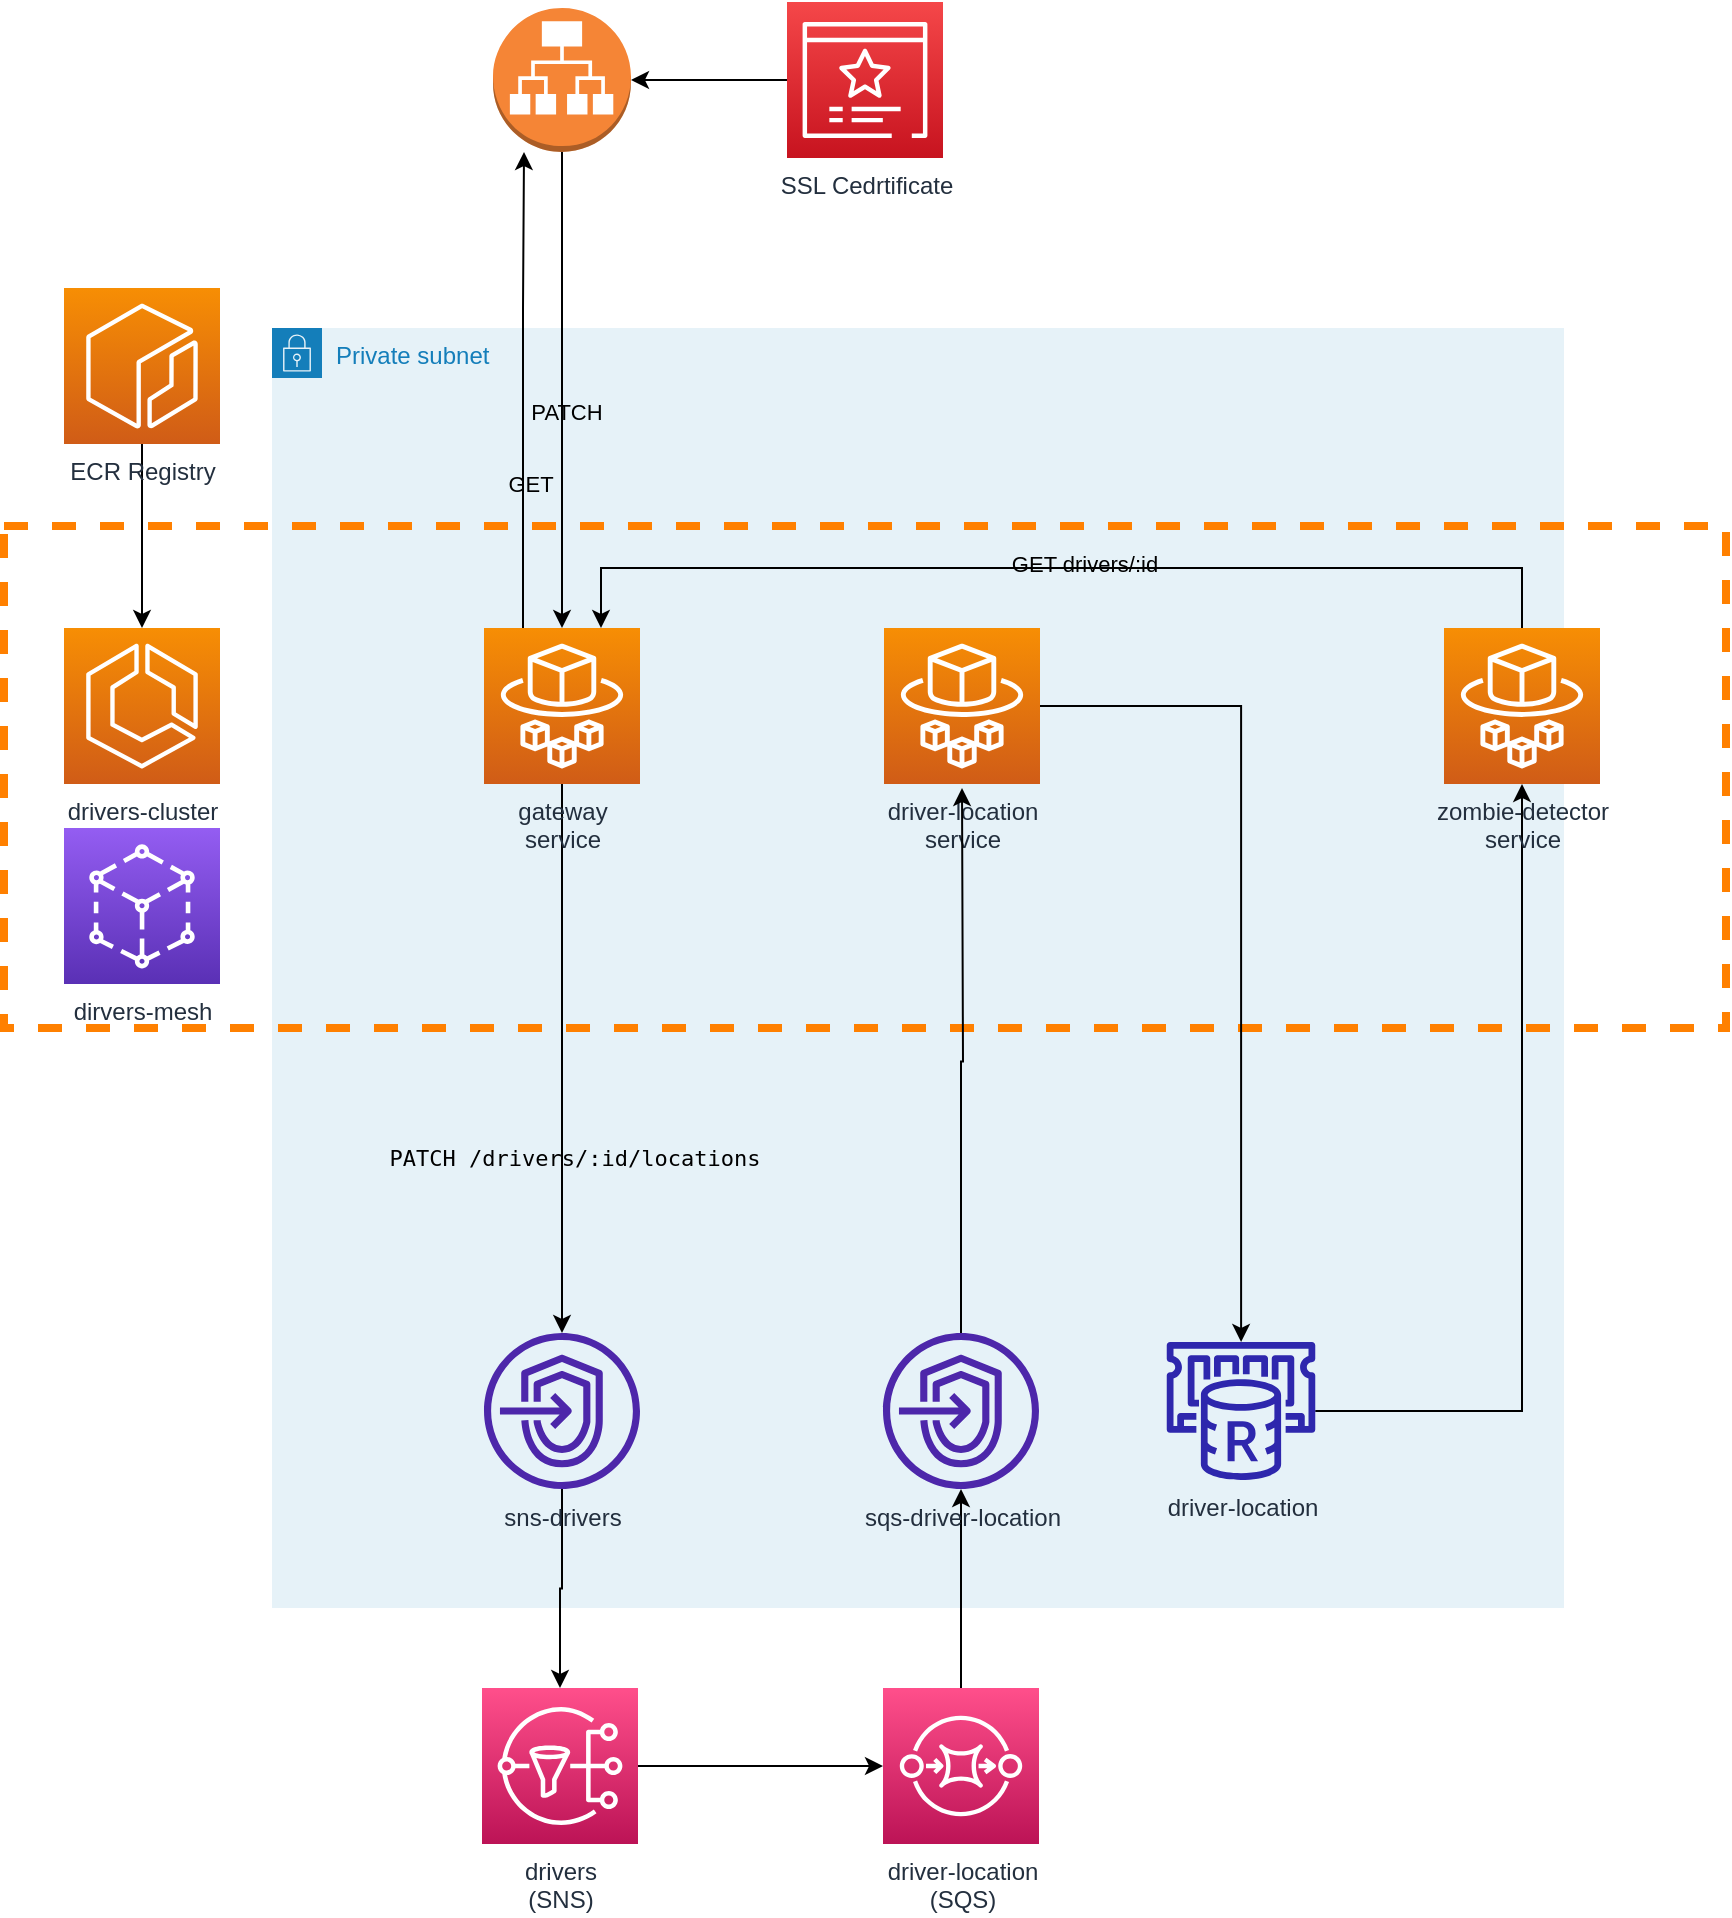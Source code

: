 <mxfile version="15.7.3" type="device"><diagram id="cBBe7j1UqqxlNuXo7ruj" name="Page-1"><mxGraphModel dx="1225" dy="707" grid="1" gridSize="10" guides="1" tooltips="1" connect="1" arrows="1" fold="1" page="1" pageScale="1" pageWidth="827" pageHeight="1169" math="0" shadow="0"><root><mxCell id="0"/><mxCell id="1" parent="0"/><mxCell id="MvslXoUY-L9SatfHniy5-2" value="Private subnet" style="points=[[0,0],[0.25,0],[0.5,0],[0.75,0],[1,0],[1,0.25],[1,0.5],[1,0.75],[1,1],[0.75,1],[0.5,1],[0.25,1],[0,1],[0,0.75],[0,0.5],[0,0.25]];outlineConnect=0;gradientColor=none;html=1;whiteSpace=wrap;fontSize=12;fontStyle=0;shape=mxgraph.aws4.group;grIcon=mxgraph.aws4.group_security_group;grStroke=0;strokeColor=#147EBA;fillColor=#E6F2F8;verticalAlign=top;align=left;spacingLeft=30;fontColor=#147EBA;dashed=0;" vertex="1" parent="1"><mxGeometry x="284" y="290" width="646" height="640" as="geometry"/></mxCell><mxCell id="MvslXoUY-L9SatfHniy5-25" value="" style="rounded=0;whiteSpace=wrap;html=1;labelBackgroundColor=none;fillColor=none;dashed=1;strokeWidth=4;strokeColor=#FF8000;" vertex="1" parent="1"><mxGeometry x="150" y="389" width="861" height="251" as="geometry"/></mxCell><mxCell id="MvslXoUY-L9SatfHniy5-21" style="edgeStyle=orthogonalEdgeStyle;rounded=0;orthogonalLoop=1;jettySize=auto;html=1;exitX=0.25;exitY=0;exitDx=0;exitDy=0;exitPerimeter=0;" edge="1" parent="1" source="MvslXoUY-L9SatfHniy5-1" target="MvslXoUY-L9SatfHniy5-3"><mxGeometry relative="1" as="geometry"><Array as="points"><mxPoint x="410" y="280"/><mxPoint x="410" y="280"/></Array></mxGeometry></mxCell><mxCell id="MvslXoUY-L9SatfHniy5-22" value="GET" style="edgeLabel;html=1;align=center;verticalAlign=middle;resizable=0;points=[];labelBackgroundColor=none;" vertex="1" connectable="0" parent="MvslXoUY-L9SatfHniy5-21"><mxGeometry x="-0.394" y="-2" relative="1" as="geometry"><mxPoint x="1" as="offset"/></mxGeometry></mxCell><mxCell id="MvslXoUY-L9SatfHniy5-32" style="edgeStyle=orthogonalEdgeStyle;rounded=0;orthogonalLoop=1;jettySize=auto;html=1;" edge="1" parent="1" source="MvslXoUY-L9SatfHniy5-1" target="MvslXoUY-L9SatfHniy5-28"><mxGeometry relative="1" as="geometry"/></mxCell><mxCell id="MvslXoUY-L9SatfHniy5-34" value="&lt;code&gt;PATCH /drivers/:id/locations&lt;/code&gt;" style="edgeLabel;html=1;align=center;verticalAlign=middle;resizable=0;points=[];labelBackgroundColor=none;" vertex="1" connectable="0" parent="MvslXoUY-L9SatfHniy5-32"><mxGeometry x="0.362" y="6" relative="1" as="geometry"><mxPoint as="offset"/></mxGeometry></mxCell><mxCell id="MvslXoUY-L9SatfHniy5-1" value="&lt;div&gt;gateway&lt;/div&gt;&lt;div&gt;service&lt;/div&gt;" style="sketch=0;points=[[0,0,0],[0.25,0,0],[0.5,0,0],[0.75,0,0],[1,0,0],[0,1,0],[0.25,1,0],[0.5,1,0],[0.75,1,0],[1,1,0],[0,0.25,0],[0,0.5,0],[0,0.75,0],[1,0.25,0],[1,0.5,0],[1,0.75,0]];outlineConnect=0;fontColor=#232F3E;gradientColor=#F78E04;gradientDirection=north;fillColor=#D05C17;strokeColor=#ffffff;dashed=0;verticalLabelPosition=bottom;verticalAlign=top;align=center;html=1;fontSize=12;fontStyle=0;aspect=fixed;shape=mxgraph.aws4.resourceIcon;resIcon=mxgraph.aws4.fargate;" vertex="1" parent="1"><mxGeometry x="390" y="440" width="78" height="78" as="geometry"/></mxCell><mxCell id="MvslXoUY-L9SatfHniy5-4" style="edgeStyle=orthogonalEdgeStyle;rounded=0;orthogonalLoop=1;jettySize=auto;html=1;" edge="1" parent="1" source="MvslXoUY-L9SatfHniy5-3" target="MvslXoUY-L9SatfHniy5-1"><mxGeometry relative="1" as="geometry"/></mxCell><mxCell id="MvslXoUY-L9SatfHniy5-20" value="PATCH" style="edgeLabel;html=1;align=center;verticalAlign=middle;resizable=0;points=[];labelBackgroundColor=none;" vertex="1" connectable="0" parent="MvslXoUY-L9SatfHniy5-4"><mxGeometry x="0.093" y="2" relative="1" as="geometry"><mxPoint as="offset"/></mxGeometry></mxCell><mxCell id="MvslXoUY-L9SatfHniy5-3" value="" style="outlineConnect=0;dashed=0;verticalLabelPosition=bottom;verticalAlign=top;align=center;html=1;shape=mxgraph.aws3.application_load_balancer;fillColor=#F58536;gradientColor=none;" vertex="1" parent="1"><mxGeometry x="394.5" y="130" width="69" height="72" as="geometry"/></mxCell><mxCell id="MvslXoUY-L9SatfHniy5-8" style="edgeStyle=orthogonalEdgeStyle;rounded=0;orthogonalLoop=1;jettySize=auto;html=1;" edge="1" parent="1" source="MvslXoUY-L9SatfHniy5-5" target="MvslXoUY-L9SatfHniy5-7"><mxGeometry relative="1" as="geometry"/></mxCell><mxCell id="MvslXoUY-L9SatfHniy5-5" value="&lt;div&gt;drivers&lt;/div&gt;&lt;div&gt;(SNS)&lt;br&gt;&lt;/div&gt;" style="sketch=0;points=[[0,0,0],[0.25,0,0],[0.5,0,0],[0.75,0,0],[1,0,0],[0,1,0],[0.25,1,0],[0.5,1,0],[0.75,1,0],[1,1,0],[0,0.25,0],[0,0.5,0],[0,0.75,0],[1,0.25,0],[1,0.5,0],[1,0.75,0]];outlineConnect=0;fontColor=#232F3E;gradientColor=#FF4F8B;gradientDirection=north;fillColor=#BC1356;strokeColor=#ffffff;dashed=0;verticalLabelPosition=bottom;verticalAlign=top;align=center;html=1;fontSize=12;fontStyle=0;aspect=fixed;shape=mxgraph.aws4.resourceIcon;resIcon=mxgraph.aws4.sns;" vertex="1" parent="1"><mxGeometry x="389" y="970" width="78" height="78" as="geometry"/></mxCell><mxCell id="MvslXoUY-L9SatfHniy5-12" style="edgeStyle=orthogonalEdgeStyle;rounded=0;orthogonalLoop=1;jettySize=auto;html=1;" edge="1" parent="1" source="MvslXoUY-L9SatfHniy5-6" target="MvslXoUY-L9SatfHniy5-11"><mxGeometry relative="1" as="geometry"/></mxCell><mxCell id="MvslXoUY-L9SatfHniy5-6" value="&lt;div&gt;driver-location&lt;/div&gt;&lt;div&gt;service&lt;br&gt;&lt;/div&gt;" style="sketch=0;points=[[0,0,0],[0.25,0,0],[0.5,0,0],[0.75,0,0],[1,0,0],[0,1,0],[0.25,1,0],[0.5,1,0],[0.75,1,0],[1,1,0],[0,0.25,0],[0,0.5,0],[0,0.75,0],[1,0.25,0],[1,0.5,0],[1,0.75,0]];outlineConnect=0;fontColor=#232F3E;gradientColor=#F78E04;gradientDirection=north;fillColor=#D05C17;strokeColor=#ffffff;dashed=0;verticalLabelPosition=bottom;verticalAlign=top;align=center;html=1;fontSize=12;fontStyle=0;aspect=fixed;shape=mxgraph.aws4.resourceIcon;resIcon=mxgraph.aws4.fargate;" vertex="1" parent="1"><mxGeometry x="590" y="440" width="78" height="78" as="geometry"/></mxCell><mxCell id="MvslXoUY-L9SatfHniy5-9" style="edgeStyle=orthogonalEdgeStyle;rounded=0;orthogonalLoop=1;jettySize=auto;html=1;startArrow=none;" edge="1" parent="1" source="MvslXoUY-L9SatfHniy5-29"><mxGeometry relative="1" as="geometry"><mxPoint x="629" y="520" as="targetPoint"/></mxGeometry></mxCell><mxCell id="MvslXoUY-L9SatfHniy5-31" style="edgeStyle=orthogonalEdgeStyle;rounded=0;orthogonalLoop=1;jettySize=auto;html=1;" edge="1" parent="1" source="MvslXoUY-L9SatfHniy5-7" target="MvslXoUY-L9SatfHniy5-29"><mxGeometry relative="1" as="geometry"/></mxCell><mxCell id="MvslXoUY-L9SatfHniy5-7" value="&lt;div&gt;driver-location&lt;/div&gt;&lt;div&gt;(SQS)&lt;/div&gt;" style="sketch=0;points=[[0,0,0],[0.25,0,0],[0.5,0,0],[0.75,0,0],[1,0,0],[0,1,0],[0.25,1,0],[0.5,1,0],[0.75,1,0],[1,1,0],[0,0.25,0],[0,0.5,0],[0,0.75,0],[1,0.25,0],[1,0.5,0],[1,0.75,0]];outlineConnect=0;fontColor=#232F3E;gradientColor=#FF4F8B;gradientDirection=north;fillColor=#BC1356;strokeColor=#ffffff;dashed=0;verticalLabelPosition=bottom;verticalAlign=top;align=center;html=1;fontSize=12;fontStyle=0;aspect=fixed;shape=mxgraph.aws4.resourceIcon;resIcon=mxgraph.aws4.sqs;" vertex="1" parent="1"><mxGeometry x="589.5" y="970" width="78" height="78" as="geometry"/></mxCell><mxCell id="MvslXoUY-L9SatfHniy5-14" style="edgeStyle=orthogonalEdgeStyle;rounded=0;orthogonalLoop=1;jettySize=auto;html=1;" edge="1" parent="1" source="MvslXoUY-L9SatfHniy5-11" target="MvslXoUY-L9SatfHniy5-13"><mxGeometry relative="1" as="geometry"/></mxCell><mxCell id="MvslXoUY-L9SatfHniy5-11" value="driver-location" style="sketch=0;outlineConnect=0;fontColor=#232F3E;gradientColor=none;fillColor=#2E27AD;strokeColor=none;dashed=0;verticalLabelPosition=bottom;verticalAlign=top;align=center;html=1;fontSize=12;fontStyle=0;aspect=fixed;pointerEvents=1;shape=mxgraph.aws4.elasticache_for_redis;" vertex="1" parent="1"><mxGeometry x="729.5" y="797" width="78" height="69" as="geometry"/></mxCell><mxCell id="MvslXoUY-L9SatfHniy5-18" style="edgeStyle=orthogonalEdgeStyle;rounded=0;orthogonalLoop=1;jettySize=auto;html=1;entryX=0.75;entryY=0;entryDx=0;entryDy=0;entryPerimeter=0;" edge="1" parent="1" source="MvslXoUY-L9SatfHniy5-13" target="MvslXoUY-L9SatfHniy5-1"><mxGeometry relative="1" as="geometry"><Array as="points"><mxPoint x="909" y="410"/><mxPoint x="449" y="410"/></Array></mxGeometry></mxCell><mxCell id="MvslXoUY-L9SatfHniy5-19" value="GET drivers/:id" style="edgeLabel;html=1;align=center;verticalAlign=middle;resizable=0;points=[];labelBackgroundColor=none;" vertex="1" connectable="0" parent="MvslXoUY-L9SatfHniy5-18"><mxGeometry x="-0.389" y="-2" relative="1" as="geometry"><mxPoint x="-90" as="offset"/></mxGeometry></mxCell><mxCell id="MvslXoUY-L9SatfHniy5-13" value="&lt;div&gt;zombie-detector&lt;/div&gt;&lt;div&gt;service&lt;br&gt;&lt;/div&gt;" style="sketch=0;points=[[0,0,0],[0.25,0,0],[0.5,0,0],[0.75,0,0],[1,0,0],[0,1,0],[0.25,1,0],[0.5,1,0],[0.75,1,0],[1,1,0],[0,0.25,0],[0,0.5,0],[0,0.75,0],[1,0.25,0],[1,0.5,0],[1,0.75,0]];outlineConnect=0;fontColor=#232F3E;gradientColor=#F78E04;gradientDirection=north;fillColor=#D05C17;strokeColor=#ffffff;dashed=0;verticalLabelPosition=bottom;verticalAlign=top;align=center;html=1;fontSize=12;fontStyle=0;aspect=fixed;shape=mxgraph.aws4.resourceIcon;resIcon=mxgraph.aws4.fargate;" vertex="1" parent="1"><mxGeometry x="870" y="440" width="78" height="78" as="geometry"/></mxCell><mxCell id="MvslXoUY-L9SatfHniy5-23" value="dirvers-mesh" style="sketch=0;points=[[0,0,0],[0.25,0,0],[0.5,0,0],[0.75,0,0],[1,0,0],[0,1,0],[0.25,1,0],[0.5,1,0],[0.75,1,0],[1,1,0],[0,0.25,0],[0,0.5,0],[0,0.75,0],[1,0.25,0],[1,0.5,0],[1,0.75,0]];outlineConnect=0;fontColor=#232F3E;gradientColor=#945DF2;gradientDirection=north;fillColor=#5A30B5;strokeColor=#ffffff;dashed=0;verticalLabelPosition=bottom;verticalAlign=top;align=center;html=1;fontSize=12;fontStyle=0;aspect=fixed;shape=mxgraph.aws4.resourceIcon;resIcon=mxgraph.aws4.app_mesh;labelBackgroundColor=none;" vertex="1" parent="1"><mxGeometry x="180" y="540" width="78" height="78" as="geometry"/></mxCell><mxCell id="MvslXoUY-L9SatfHniy5-24" value="drivers-cluster" style="sketch=0;points=[[0,0,0],[0.25,0,0],[0.5,0,0],[0.75,0,0],[1,0,0],[0,1,0],[0.25,1,0],[0.5,1,0],[0.75,1,0],[1,1,0],[0,0.25,0],[0,0.5,0],[0,0.75,0],[1,0.25,0],[1,0.5,0],[1,0.75,0]];outlineConnect=0;fontColor=#232F3E;gradientColor=#F78E04;gradientDirection=north;fillColor=#D05C17;strokeColor=#ffffff;dashed=0;verticalLabelPosition=bottom;verticalAlign=top;align=center;html=1;fontSize=12;fontStyle=0;aspect=fixed;shape=mxgraph.aws4.resourceIcon;resIcon=mxgraph.aws4.ecs;labelBackgroundColor=none;" vertex="1" parent="1"><mxGeometry x="180" y="440" width="78" height="78" as="geometry"/></mxCell><mxCell id="MvslXoUY-L9SatfHniy5-27" style="edgeStyle=orthogonalEdgeStyle;rounded=0;orthogonalLoop=1;jettySize=auto;html=1;" edge="1" parent="1" source="MvslXoUY-L9SatfHniy5-26" target="MvslXoUY-L9SatfHniy5-3"><mxGeometry relative="1" as="geometry"/></mxCell><mxCell id="MvslXoUY-L9SatfHniy5-26" value="SSL Cedrtificate" style="sketch=0;points=[[0,0,0],[0.25,0,0],[0.5,0,0],[0.75,0,0],[1,0,0],[0,1,0],[0.25,1,0],[0.5,1,0],[0.75,1,0],[1,1,0],[0,0.25,0],[0,0.5,0],[0,0.75,0],[1,0.25,0],[1,0.5,0],[1,0.75,0]];outlineConnect=0;fontColor=#232F3E;gradientColor=#F54749;gradientDirection=north;fillColor=#C7131F;strokeColor=#ffffff;dashed=0;verticalLabelPosition=bottom;verticalAlign=top;align=center;html=1;fontSize=12;fontStyle=0;aspect=fixed;shape=mxgraph.aws4.resourceIcon;resIcon=mxgraph.aws4.certificate_manager_3;labelBackgroundColor=none;" vertex="1" parent="1"><mxGeometry x="541.5" y="127" width="78" height="78" as="geometry"/></mxCell><mxCell id="MvslXoUY-L9SatfHniy5-33" style="edgeStyle=orthogonalEdgeStyle;rounded=0;orthogonalLoop=1;jettySize=auto;html=1;" edge="1" parent="1" source="MvslXoUY-L9SatfHniy5-28" target="MvslXoUY-L9SatfHniy5-5"><mxGeometry relative="1" as="geometry"/></mxCell><mxCell id="MvslXoUY-L9SatfHniy5-28" value="sns-drivers" style="sketch=0;outlineConnect=0;fontColor=#232F3E;gradientColor=none;fillColor=#4D27AA;strokeColor=none;dashed=0;verticalLabelPosition=bottom;verticalAlign=top;align=center;html=1;fontSize=12;fontStyle=0;aspect=fixed;pointerEvents=1;shape=mxgraph.aws4.endpoints;labelBackgroundColor=none;" vertex="1" parent="1"><mxGeometry x="390" y="792.5" width="78" height="78" as="geometry"/></mxCell><mxCell id="MvslXoUY-L9SatfHniy5-29" value="sqs-driver-location" style="sketch=0;outlineConnect=0;fontColor=#232F3E;gradientColor=none;fillColor=#4D27AA;strokeColor=none;dashed=0;verticalLabelPosition=bottom;verticalAlign=top;align=center;html=1;fontSize=12;fontStyle=0;aspect=fixed;pointerEvents=1;shape=mxgraph.aws4.endpoints;labelBackgroundColor=none;" vertex="1" parent="1"><mxGeometry x="589.5" y="792.5" width="78" height="78" as="geometry"/></mxCell><mxCell id="MvslXoUY-L9SatfHniy5-36" style="edgeStyle=orthogonalEdgeStyle;rounded=0;orthogonalLoop=1;jettySize=auto;html=1;" edge="1" parent="1" source="MvslXoUY-L9SatfHniy5-35" target="MvslXoUY-L9SatfHniy5-24"><mxGeometry relative="1" as="geometry"/></mxCell><mxCell id="MvslXoUY-L9SatfHniy5-35" value="&lt;div&gt;ECR Registry&lt;/div&gt;" style="sketch=0;points=[[0,0,0],[0.25,0,0],[0.5,0,0],[0.75,0,0],[1,0,0],[0,1,0],[0.25,1,0],[0.5,1,0],[0.75,1,0],[1,1,0],[0,0.25,0],[0,0.5,0],[0,0.75,0],[1,0.25,0],[1,0.5,0],[1,0.75,0]];outlineConnect=0;fontColor=#232F3E;gradientColor=#F78E04;gradientDirection=north;fillColor=#D05C17;strokeColor=#ffffff;dashed=0;verticalLabelPosition=bottom;verticalAlign=top;align=center;html=1;fontSize=12;fontStyle=0;aspect=fixed;shape=mxgraph.aws4.resourceIcon;resIcon=mxgraph.aws4.ecr;labelBackgroundColor=none;" vertex="1" parent="1"><mxGeometry x="180" y="270" width="78" height="78" as="geometry"/></mxCell></root></mxGraphModel></diagram></mxfile>